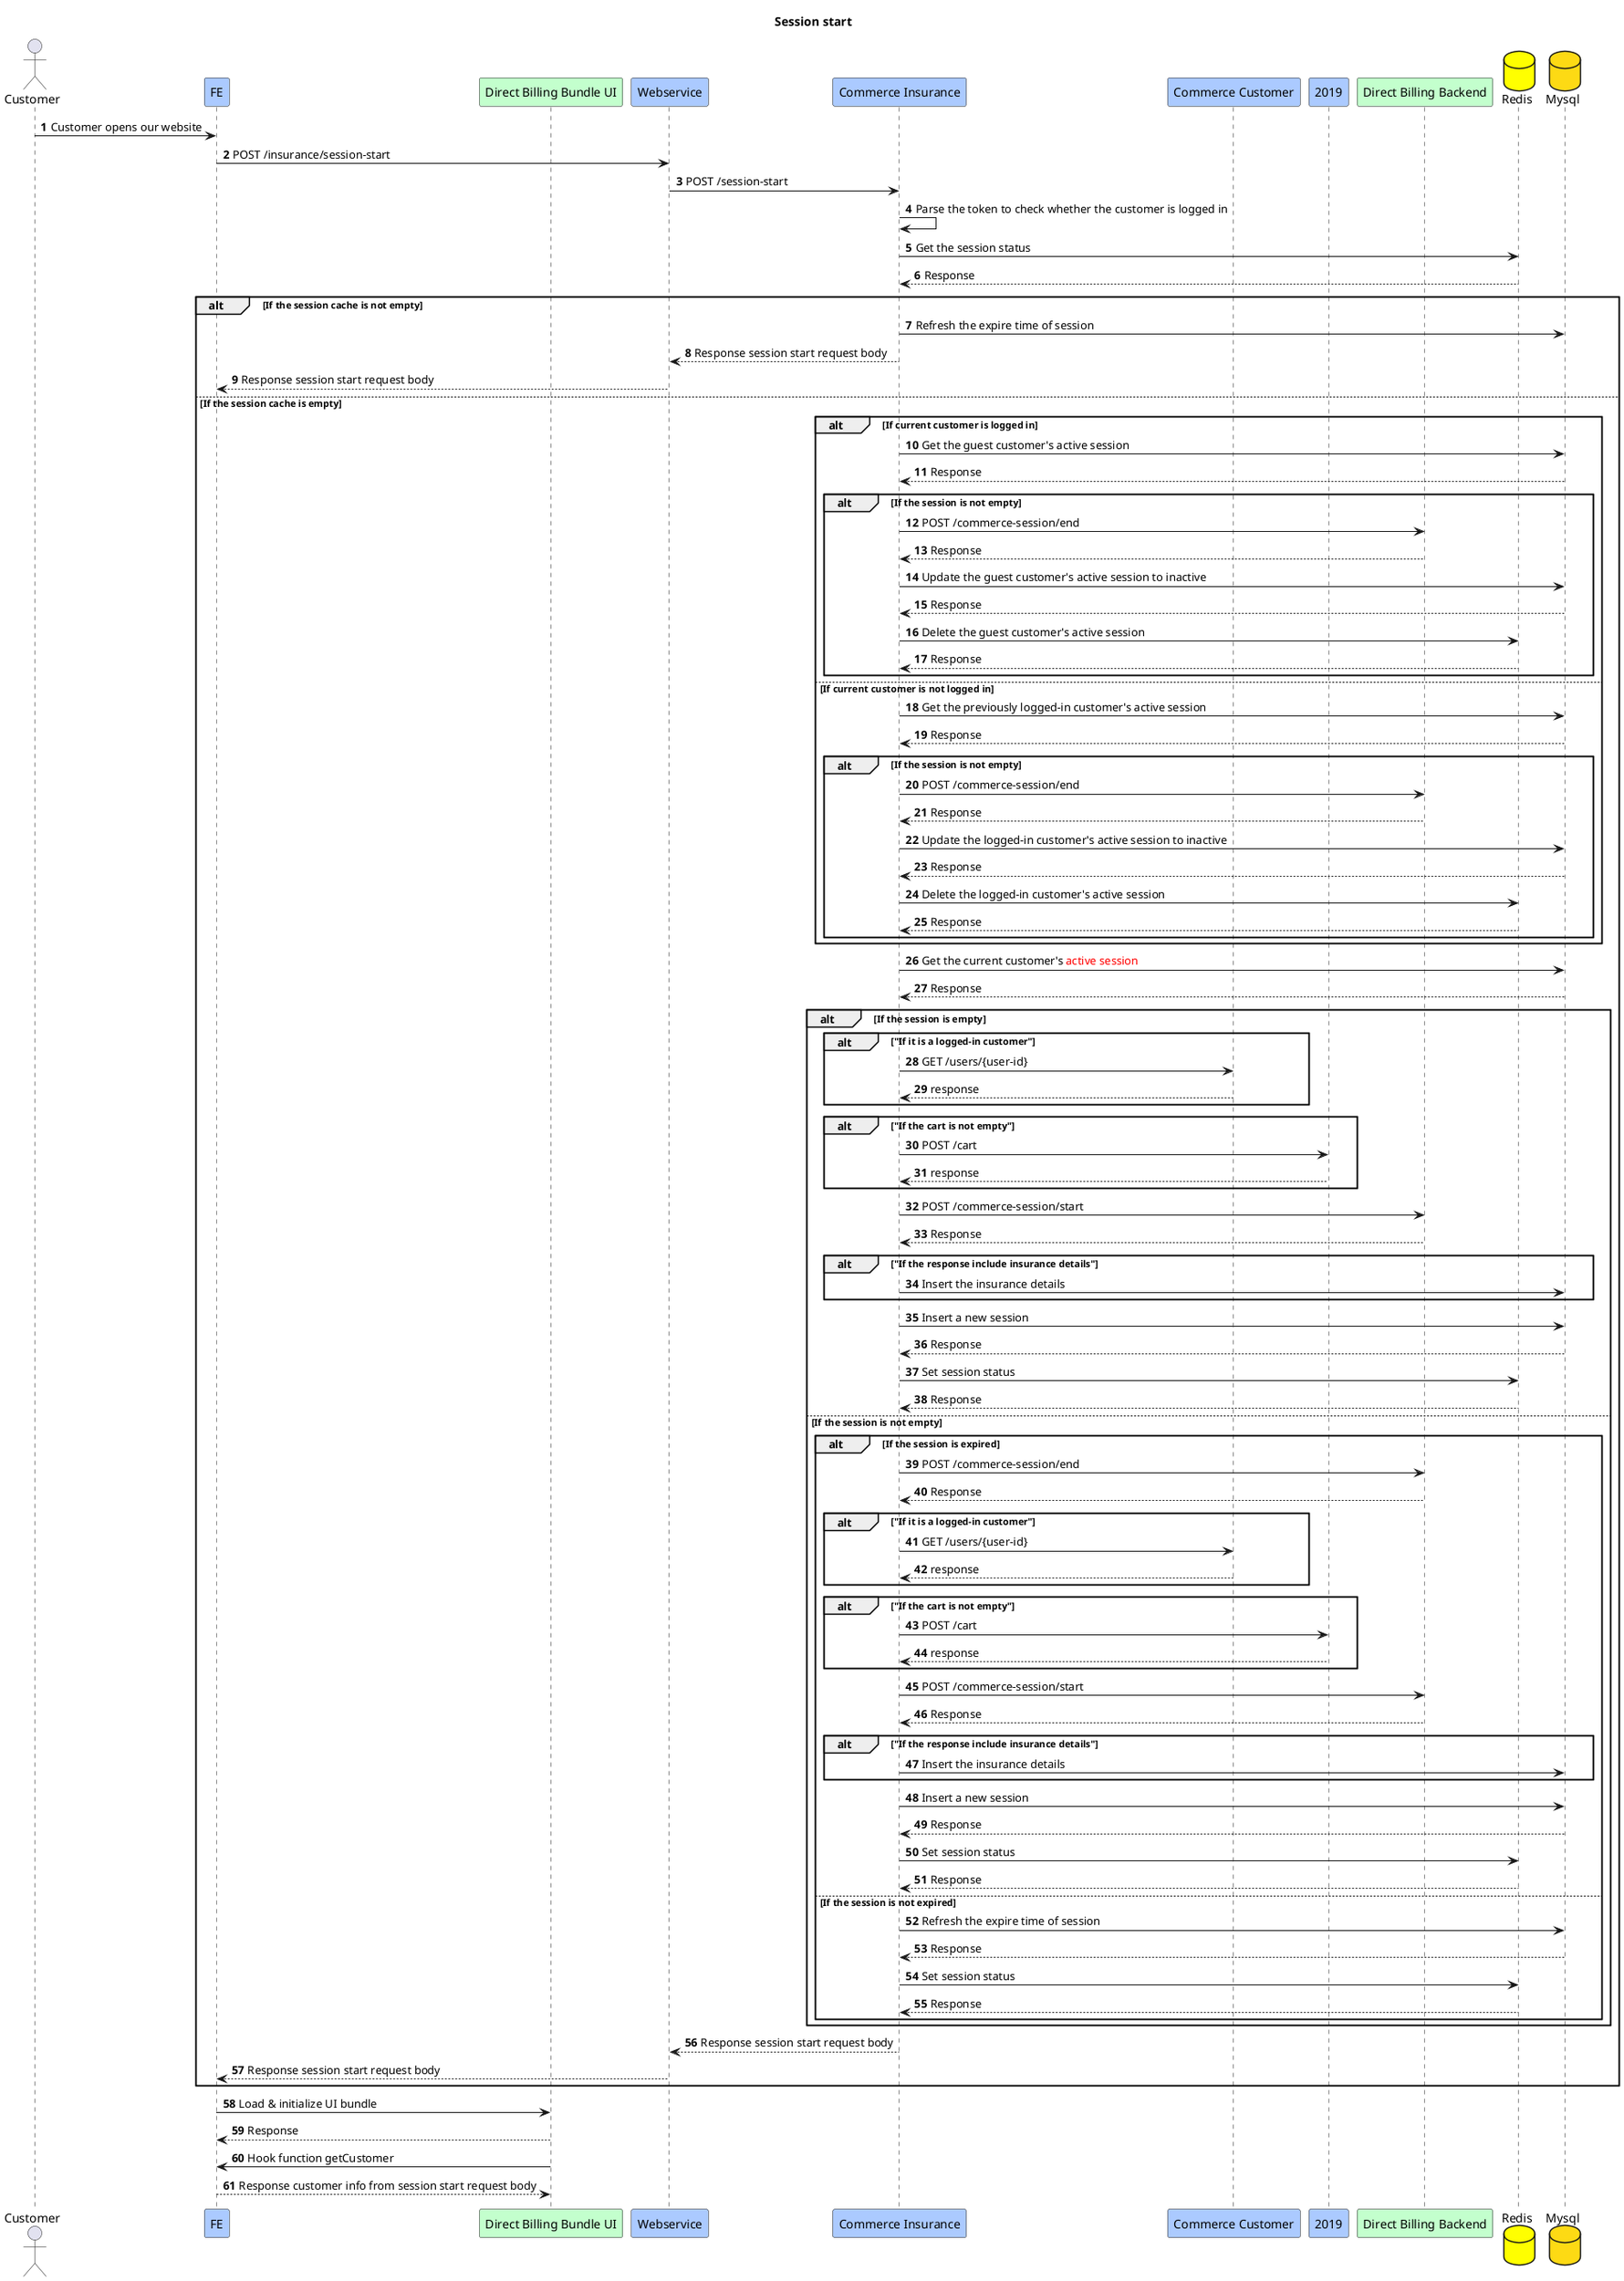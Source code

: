 @startuml
title Session start
actor Customer
participant FE #abcaff
participant "Direct Billing Bundle UI" #c3ffcd
participant "Webservice" #abcaff
participant "Commerce Insurance" #abcaff
participant "Commerce Customer" #abcaff
participant "2019" #abcaff
participant "Direct Billing Backend" #c3ffcd
database "Redis" #yellow
database "Mysql" #fdda14

autonumber
Customer -> FE:Customer opens our website
FE -> "Webservice":POST /insurance/session-start
"Webservice" -> "Commerce Insurance":POST /session-start
"Commerce Insurance" -> "Commerce Insurance":Parse the token to check whether the customer is logged in
"Commerce Insurance" -> "Redis":Get the session status
"Redis" --> "Commerce Insurance":Response
alt If the session cache is not empty
    "Commerce Insurance" -> "Mysql":Refresh the expire time of session
    "Commerce Insurance" --> "Webservice":Response session start request body
    "Webservice" --> FE:Response session start request body
else If the session cache is empty

'    Start verify whether the previous account has ended the session
    alt If current customer is logged in
        "Commerce Insurance" -> "Mysql":Get the guest customer's active session
        "Mysql" --> "Commerce Insurance":Response
        alt If the session is not empty
            "Commerce Insurance" -> "Direct Billing Backend":POST /commerce-session/end
            "Direct Billing Backend" --> "Commerce Insurance":Response
            "Commerce Insurance" -> "Mysql":Update the guest customer's active session to inactive
            "Mysql" --> "Commerce Insurance":Response
            "Commerce Insurance" -> "Redis":Delete the guest customer's active session
            "Redis" --> "Commerce Insurance":Response
        end
    else If current customer is not logged in
        "Commerce Insurance" -> "Mysql":Get the previously logged-in customer's active session
        "Mysql" --> "Commerce Insurance":Response
        alt If the session is not empty
            "Commerce Insurance" -> "Direct Billing Backend":POST /commerce-session/end
            "Direct Billing Backend" --> "Commerce Insurance":Response
            "Commerce Insurance" -> "Mysql":Update the logged-in customer's active session to inactive
            "Mysql" --> "Commerce Insurance":Response
            "Commerce Insurance" -> "Redis":Delete the logged-in customer's active session
            "Redis" --> "Commerce Insurance":Response
        end
    end
'    End verify whether the previous account has ended the session

    "Commerce Insurance" -> "Mysql":Get the current customer's <font color=red>active session
    "Mysql" --> "Commerce Insurance":Response
    alt If the session is empty
        alt "If it is a logged-in customer"
           "Commerce Insurance" -> "Commerce Customer":GET /users/{user-id}
           "Commerce Customer" --> "Commerce Insurance":response
        end
        alt "If the cart is not empty"
           "Commerce Insurance" -> 2019:POST /cart
           2019 --> "Commerce Insurance":response
        end
        "Commerce Insurance" -> "Direct Billing Backend":POST /commerce-session/start
        "Direct Billing Backend" --> "Commerce Insurance":Response
        alt "If the response include insurance details"
            "Commerce Insurance" -> "Mysql":Insert the insurance details
        end
        "Commerce Insurance" -> "Mysql":Insert a new session
        "Mysql" --> "Commerce Insurance":Response
        "Commerce Insurance" -> "Redis":Set session status
        "Redis" --> "Commerce Insurance":Response
    else If the session is not empty
        alt If the session is expired
            "Commerce Insurance" -> "Direct Billing Backend":POST /commerce-session/end
            "Direct Billing Backend" --> "Commerce Insurance":Response
            alt "If it is a logged-in customer"
               "Commerce Insurance" -> "Commerce Customer":GET /users/{user-id}
               "Commerce Customer" --> "Commerce Insurance":response
            end
            alt "If the cart is not empty"
               "Commerce Insurance" -> 2019:POST /cart
               2019 --> "Commerce Insurance":response
            end
            "Commerce Insurance" -> "Direct Billing Backend":POST /commerce-session/start
            "Direct Billing Backend" --> "Commerce Insurance":Response
            alt "If the response include insurance details"
                "Commerce Insurance" -> "Mysql":Insert the insurance details
            end
            "Commerce Insurance" -> "Mysql":Insert a new session
            "Mysql" --> "Commerce Insurance":Response
            "Commerce Insurance" -> "Redis":Set session status
            "Redis" --> "Commerce Insurance":Response
        else If the session is not expired
            "Commerce Insurance" -> "Mysql":Refresh the expire time of session
            "Mysql" --> "Commerce Insurance":Response
            "Commerce Insurance" -> "Redis":Set session status
            "Redis" --> "Commerce Insurance":Response
        end
    end
    "Commerce Insurance" --> "Webservice":Response session start request body

     "Webservice" --> FE:Response session start request body
end
FE -> "Direct Billing Bundle UI":Load & initialize UI bundle
"Direct Billing Bundle UI" --> FE:Response
"Direct Billing Bundle UI" -> FE: Hook function getCustomer
FE --> "Direct Billing Bundle UI":Response customer info from session start request body

@enduml

